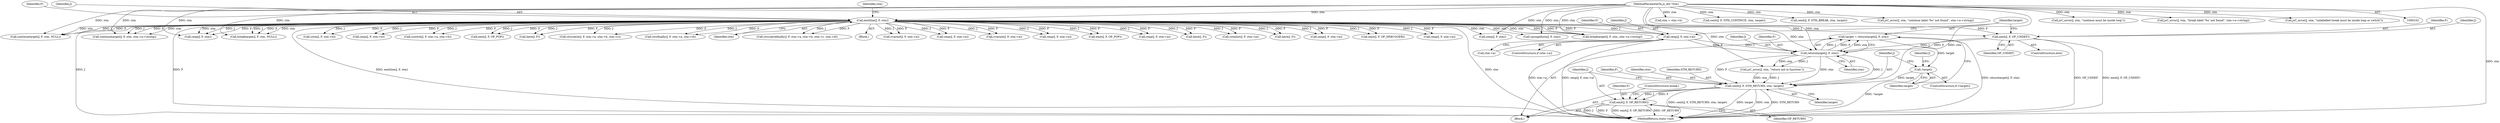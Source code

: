 digraph "0_ghostscript_5008105780c0b0182ea6eda83ad5598f225be3ee@pointer" {
"1000691" [label="(Call,target = returntarget(J, F, stm))"];
"1000693" [label="(Call,returntarget(J, F, stm))"];
"1000680" [label="(Call,cexp(J, F, stm->a))"];
"1000111" [label="(Call,emitline(J, F, stm))"];
"1000104" [label="(MethodParameterIn,js_Ast *stm)"];
"1000687" [label="(Call,emit(J, F, OP_UNDEF))"];
"1000698" [label="(Call,!target)"];
"1000704" [label="(Call,cexit(J, F, STM_RETURN, stm, target))"];
"1000710" [label="(Call,emit(J, F, OP_RETURN))"];
"1000712" [label="(Identifier,F)"];
"1000561" [label="(Call,breaktarget(J, F, stm, stm->a->string))"];
"1000647" [label="(Call,continuetarget(J, F, stm, NULL))"];
"1000513" [label="(Call,cstm(J, F, stm->b))"];
"1000104" [label="(MethodParameterIn,js_Ast *stm)"];
"1000687" [label="(Call,emit(J, F, OP_UNDEF))"];
"1000414" [label="(Call,cexp(J, F, stm->b))"];
"1000492" [label="(Call,cswitch(J, F, stm->a, stm->b))"];
"1000622" [label="(Call,continuetarget(J, F, stm, stm->a->string))"];
"1000706" [label="(Identifier,F)"];
"1000693" [label="(Call,returntarget(J, F, stm))"];
"1000819" [label="(Call,cexp(J, F, stm))"];
"1000440" [label="(Call,cassignforin(J, F, stm))"];
"1000815" [label="(Call,emit(J, F, OP_POP))"];
"1000698" [label="(Call,!target)"];
"1000225" [label="(Call,here(J, F))"];
"1000779" [label="(Call,ctrycatch(J, F, stm->a, stm->b, stm->c))"];
"1000793" [label="(Call,ctryfinally(J, F, stm->a, stm->d))"];
"1000682" [label="(Identifier,F)"];
"1000701" [label="(Identifier,J)"];
"1000710" [label="(Call,emit(J, F, OP_RETURN))"];
"1000676" [label="(ControlStructure,if (stm->a))"];
"1000705" [label="(Identifier,J)"];
"1000114" [label="(Identifier,stm)"];
"1000690" [label="(Identifier,OP_UNDEF)"];
"1000113" [label="(Identifier,F)"];
"1000525" [label="(Call,stm = stm->b)"];
"1000699" [label="(Identifier,target)"];
"1000834" [label="(MethodReturn,static void)"];
"1000112" [label="(Identifier,J)"];
"1000763" [label="(Call,ctrycatchfinally(J, F, stm->a, stm->b, stm->c, stm->d))"];
"1000105" [label="(Block,)"];
"1000146" [label="(Call,cvarinit(J, F, stm->a))"];
"1000716" [label="(Call,cexp(J, F, stm->a))"];
"1000659" [label="(Call,cexit(J, F, STM_CONTINUE, stm, target))"];
"1000708" [label="(Identifier,stm)"];
"1000713" [label="(Identifier,OP_RETURN)"];
"1000314" [label="(Call,cvarinit(J, F, stm->a))"];
"1000686" [label="(ControlStructure,else)"];
"1000681" [label="(Identifier,J)"];
"1000598" [label="(Call,cexit(J, F, STM_BREAK, stm, target))"];
"1000634" [label="(Call,jsC_error(J, stm, \"continue label '%s' not found\", stm->a->string))"];
"1000199" [label="(Call,cexp(J, F, stm->a))"];
"1000694" [label="(Identifier,J)"];
"1000825" [label="(Call,cexp(J, F, stm))"];
"1000696" [label="(Identifier,stm)"];
"1000111" [label="(Call,emitline(J, F, stm))"];
"1000586" [label="(Call,breaktarget(J, F, stm, NULL))"];
"1000655" [label="(Call,jsC_error(J, stm, \"continue must be inside loop\"))"];
"1000689" [label="(Identifier,F)"];
"1000136" [label="(Call,emit(J, F, OP_POP))"];
"1000573" [label="(Call,jsC_error(J, stm, \"break label '%s' not found\", stm->a->string))"];
"1000119" [label="(Block,)"];
"1000691" [label="(Call,target = returntarget(J, F, stm))"];
"1000159" [label="(Call,cexp(J, F, stm->a))"];
"1000264" [label="(Call,here(J, F))"];
"1000117" [label="(Identifier,stm)"];
"1000714" [label="(ControlStructure,break;)"];
"1000680" [label="(Call,cexp(J, F, stm->a))"];
"1000704" [label="(Call,cexit(J, F, STM_RETURN, stm, target))"];
"1000700" [label="(Call,jsC_error(J, stm, \"return not in function\"))"];
"1000123" [label="(Call,cstmlist(J, F, stm->a))"];
"1000692" [label="(Identifier,target)"];
"1000688" [label="(Identifier,J)"];
"1000709" [label="(Identifier,target)"];
"1000711" [label="(Identifier,J)"];
"1000594" [label="(Call,jsC_error(J, stm, \"unlabelled break must be inside loop or switch\"))"];
"1000339" [label="(Call,here(J, F))"];
"1000327" [label="(Call,cexp(J, F, stm->a))"];
"1000697" [label="(ControlStructure,if (!target))"];
"1000804" [label="(Call,emit(J, F, OP_DEBUGGER))"];
"1000728" [label="(Call,cexp(J, F, stm->a))"];
"1000695" [label="(Identifier,F)"];
"1000683" [label="(Call,stm->a)"];
"1000707" [label="(Identifier,STM_RETURN)"];
"1000691" -> "1000119"  [label="AST: "];
"1000691" -> "1000693"  [label="CFG: "];
"1000692" -> "1000691"  [label="AST: "];
"1000693" -> "1000691"  [label="AST: "];
"1000699" -> "1000691"  [label="CFG: "];
"1000691" -> "1000834"  [label="DDG: returntarget(J, F, stm)"];
"1000693" -> "1000691"  [label="DDG: J"];
"1000693" -> "1000691"  [label="DDG: F"];
"1000693" -> "1000691"  [label="DDG: stm"];
"1000691" -> "1000698"  [label="DDG: target"];
"1000693" -> "1000696"  [label="CFG: "];
"1000694" -> "1000693"  [label="AST: "];
"1000695" -> "1000693"  [label="AST: "];
"1000696" -> "1000693"  [label="AST: "];
"1000680" -> "1000693"  [label="DDG: J"];
"1000680" -> "1000693"  [label="DDG: F"];
"1000687" -> "1000693"  [label="DDG: J"];
"1000687" -> "1000693"  [label="DDG: F"];
"1000111" -> "1000693"  [label="DDG: stm"];
"1000104" -> "1000693"  [label="DDG: stm"];
"1000693" -> "1000700"  [label="DDG: J"];
"1000693" -> "1000700"  [label="DDG: stm"];
"1000693" -> "1000704"  [label="DDG: J"];
"1000693" -> "1000704"  [label="DDG: F"];
"1000693" -> "1000704"  [label="DDG: stm"];
"1000680" -> "1000676"  [label="AST: "];
"1000680" -> "1000683"  [label="CFG: "];
"1000681" -> "1000680"  [label="AST: "];
"1000682" -> "1000680"  [label="AST: "];
"1000683" -> "1000680"  [label="AST: "];
"1000692" -> "1000680"  [label="CFG: "];
"1000680" -> "1000834"  [label="DDG: cexp(J, F, stm->a)"];
"1000680" -> "1000834"  [label="DDG: stm->a"];
"1000111" -> "1000680"  [label="DDG: J"];
"1000111" -> "1000680"  [label="DDG: F"];
"1000111" -> "1000105"  [label="AST: "];
"1000111" -> "1000114"  [label="CFG: "];
"1000112" -> "1000111"  [label="AST: "];
"1000113" -> "1000111"  [label="AST: "];
"1000114" -> "1000111"  [label="AST: "];
"1000117" -> "1000111"  [label="CFG: "];
"1000111" -> "1000834"  [label="DDG: stm"];
"1000111" -> "1000834"  [label="DDG: J"];
"1000111" -> "1000834"  [label="DDG: F"];
"1000111" -> "1000834"  [label="DDG: emitline(J, F, stm)"];
"1000104" -> "1000111"  [label="DDG: stm"];
"1000111" -> "1000123"  [label="DDG: J"];
"1000111" -> "1000123"  [label="DDG: F"];
"1000111" -> "1000136"  [label="DDG: J"];
"1000111" -> "1000136"  [label="DDG: F"];
"1000111" -> "1000146"  [label="DDG: J"];
"1000111" -> "1000146"  [label="DDG: F"];
"1000111" -> "1000159"  [label="DDG: J"];
"1000111" -> "1000159"  [label="DDG: F"];
"1000111" -> "1000199"  [label="DDG: J"];
"1000111" -> "1000199"  [label="DDG: F"];
"1000111" -> "1000225"  [label="DDG: J"];
"1000111" -> "1000225"  [label="DDG: F"];
"1000111" -> "1000264"  [label="DDG: J"];
"1000111" -> "1000264"  [label="DDG: F"];
"1000111" -> "1000314"  [label="DDG: J"];
"1000111" -> "1000314"  [label="DDG: F"];
"1000111" -> "1000327"  [label="DDG: J"];
"1000111" -> "1000327"  [label="DDG: F"];
"1000111" -> "1000339"  [label="DDG: J"];
"1000111" -> "1000339"  [label="DDG: F"];
"1000111" -> "1000414"  [label="DDG: J"];
"1000111" -> "1000414"  [label="DDG: F"];
"1000111" -> "1000440"  [label="DDG: stm"];
"1000111" -> "1000492"  [label="DDG: J"];
"1000111" -> "1000492"  [label="DDG: F"];
"1000111" -> "1000513"  [label="DDG: J"];
"1000111" -> "1000513"  [label="DDG: F"];
"1000111" -> "1000561"  [label="DDG: J"];
"1000111" -> "1000561"  [label="DDG: F"];
"1000111" -> "1000561"  [label="DDG: stm"];
"1000111" -> "1000586"  [label="DDG: J"];
"1000111" -> "1000586"  [label="DDG: F"];
"1000111" -> "1000586"  [label="DDG: stm"];
"1000111" -> "1000622"  [label="DDG: J"];
"1000111" -> "1000622"  [label="DDG: F"];
"1000111" -> "1000622"  [label="DDG: stm"];
"1000111" -> "1000647"  [label="DDG: J"];
"1000111" -> "1000647"  [label="DDG: F"];
"1000111" -> "1000647"  [label="DDG: stm"];
"1000111" -> "1000687"  [label="DDG: J"];
"1000111" -> "1000687"  [label="DDG: F"];
"1000111" -> "1000716"  [label="DDG: J"];
"1000111" -> "1000716"  [label="DDG: F"];
"1000111" -> "1000728"  [label="DDG: J"];
"1000111" -> "1000728"  [label="DDG: F"];
"1000111" -> "1000763"  [label="DDG: J"];
"1000111" -> "1000763"  [label="DDG: F"];
"1000111" -> "1000779"  [label="DDG: J"];
"1000111" -> "1000779"  [label="DDG: F"];
"1000111" -> "1000793"  [label="DDG: J"];
"1000111" -> "1000793"  [label="DDG: F"];
"1000111" -> "1000804"  [label="DDG: J"];
"1000111" -> "1000804"  [label="DDG: F"];
"1000111" -> "1000815"  [label="DDG: J"];
"1000111" -> "1000815"  [label="DDG: F"];
"1000111" -> "1000819"  [label="DDG: stm"];
"1000111" -> "1000825"  [label="DDG: J"];
"1000111" -> "1000825"  [label="DDG: F"];
"1000111" -> "1000825"  [label="DDG: stm"];
"1000104" -> "1000102"  [label="AST: "];
"1000104" -> "1000834"  [label="DDG: stm"];
"1000104" -> "1000440"  [label="DDG: stm"];
"1000104" -> "1000525"  [label="DDG: stm"];
"1000104" -> "1000561"  [label="DDG: stm"];
"1000104" -> "1000573"  [label="DDG: stm"];
"1000104" -> "1000586"  [label="DDG: stm"];
"1000104" -> "1000594"  [label="DDG: stm"];
"1000104" -> "1000598"  [label="DDG: stm"];
"1000104" -> "1000622"  [label="DDG: stm"];
"1000104" -> "1000634"  [label="DDG: stm"];
"1000104" -> "1000647"  [label="DDG: stm"];
"1000104" -> "1000655"  [label="DDG: stm"];
"1000104" -> "1000659"  [label="DDG: stm"];
"1000104" -> "1000700"  [label="DDG: stm"];
"1000104" -> "1000704"  [label="DDG: stm"];
"1000104" -> "1000819"  [label="DDG: stm"];
"1000104" -> "1000825"  [label="DDG: stm"];
"1000687" -> "1000686"  [label="AST: "];
"1000687" -> "1000690"  [label="CFG: "];
"1000688" -> "1000687"  [label="AST: "];
"1000689" -> "1000687"  [label="AST: "];
"1000690" -> "1000687"  [label="AST: "];
"1000692" -> "1000687"  [label="CFG: "];
"1000687" -> "1000834"  [label="DDG: OP_UNDEF"];
"1000687" -> "1000834"  [label="DDG: emit(J, F, OP_UNDEF)"];
"1000698" -> "1000697"  [label="AST: "];
"1000698" -> "1000699"  [label="CFG: "];
"1000699" -> "1000698"  [label="AST: "];
"1000701" -> "1000698"  [label="CFG: "];
"1000705" -> "1000698"  [label="CFG: "];
"1000698" -> "1000834"  [label="DDG: !target"];
"1000698" -> "1000704"  [label="DDG: target"];
"1000704" -> "1000119"  [label="AST: "];
"1000704" -> "1000709"  [label="CFG: "];
"1000705" -> "1000704"  [label="AST: "];
"1000706" -> "1000704"  [label="AST: "];
"1000707" -> "1000704"  [label="AST: "];
"1000708" -> "1000704"  [label="AST: "];
"1000709" -> "1000704"  [label="AST: "];
"1000711" -> "1000704"  [label="CFG: "];
"1000704" -> "1000834"  [label="DDG: target"];
"1000704" -> "1000834"  [label="DDG: stm"];
"1000704" -> "1000834"  [label="DDG: STM_RETURN"];
"1000704" -> "1000834"  [label="DDG: cexit(J, F, STM_RETURN, stm, target)"];
"1000700" -> "1000704"  [label="DDG: J"];
"1000700" -> "1000704"  [label="DDG: stm"];
"1000704" -> "1000710"  [label="DDG: J"];
"1000704" -> "1000710"  [label="DDG: F"];
"1000710" -> "1000119"  [label="AST: "];
"1000710" -> "1000713"  [label="CFG: "];
"1000711" -> "1000710"  [label="AST: "];
"1000712" -> "1000710"  [label="AST: "];
"1000713" -> "1000710"  [label="AST: "];
"1000714" -> "1000710"  [label="CFG: "];
"1000710" -> "1000834"  [label="DDG: J"];
"1000710" -> "1000834"  [label="DDG: F"];
"1000710" -> "1000834"  [label="DDG: emit(J, F, OP_RETURN)"];
"1000710" -> "1000834"  [label="DDG: OP_RETURN"];
}
